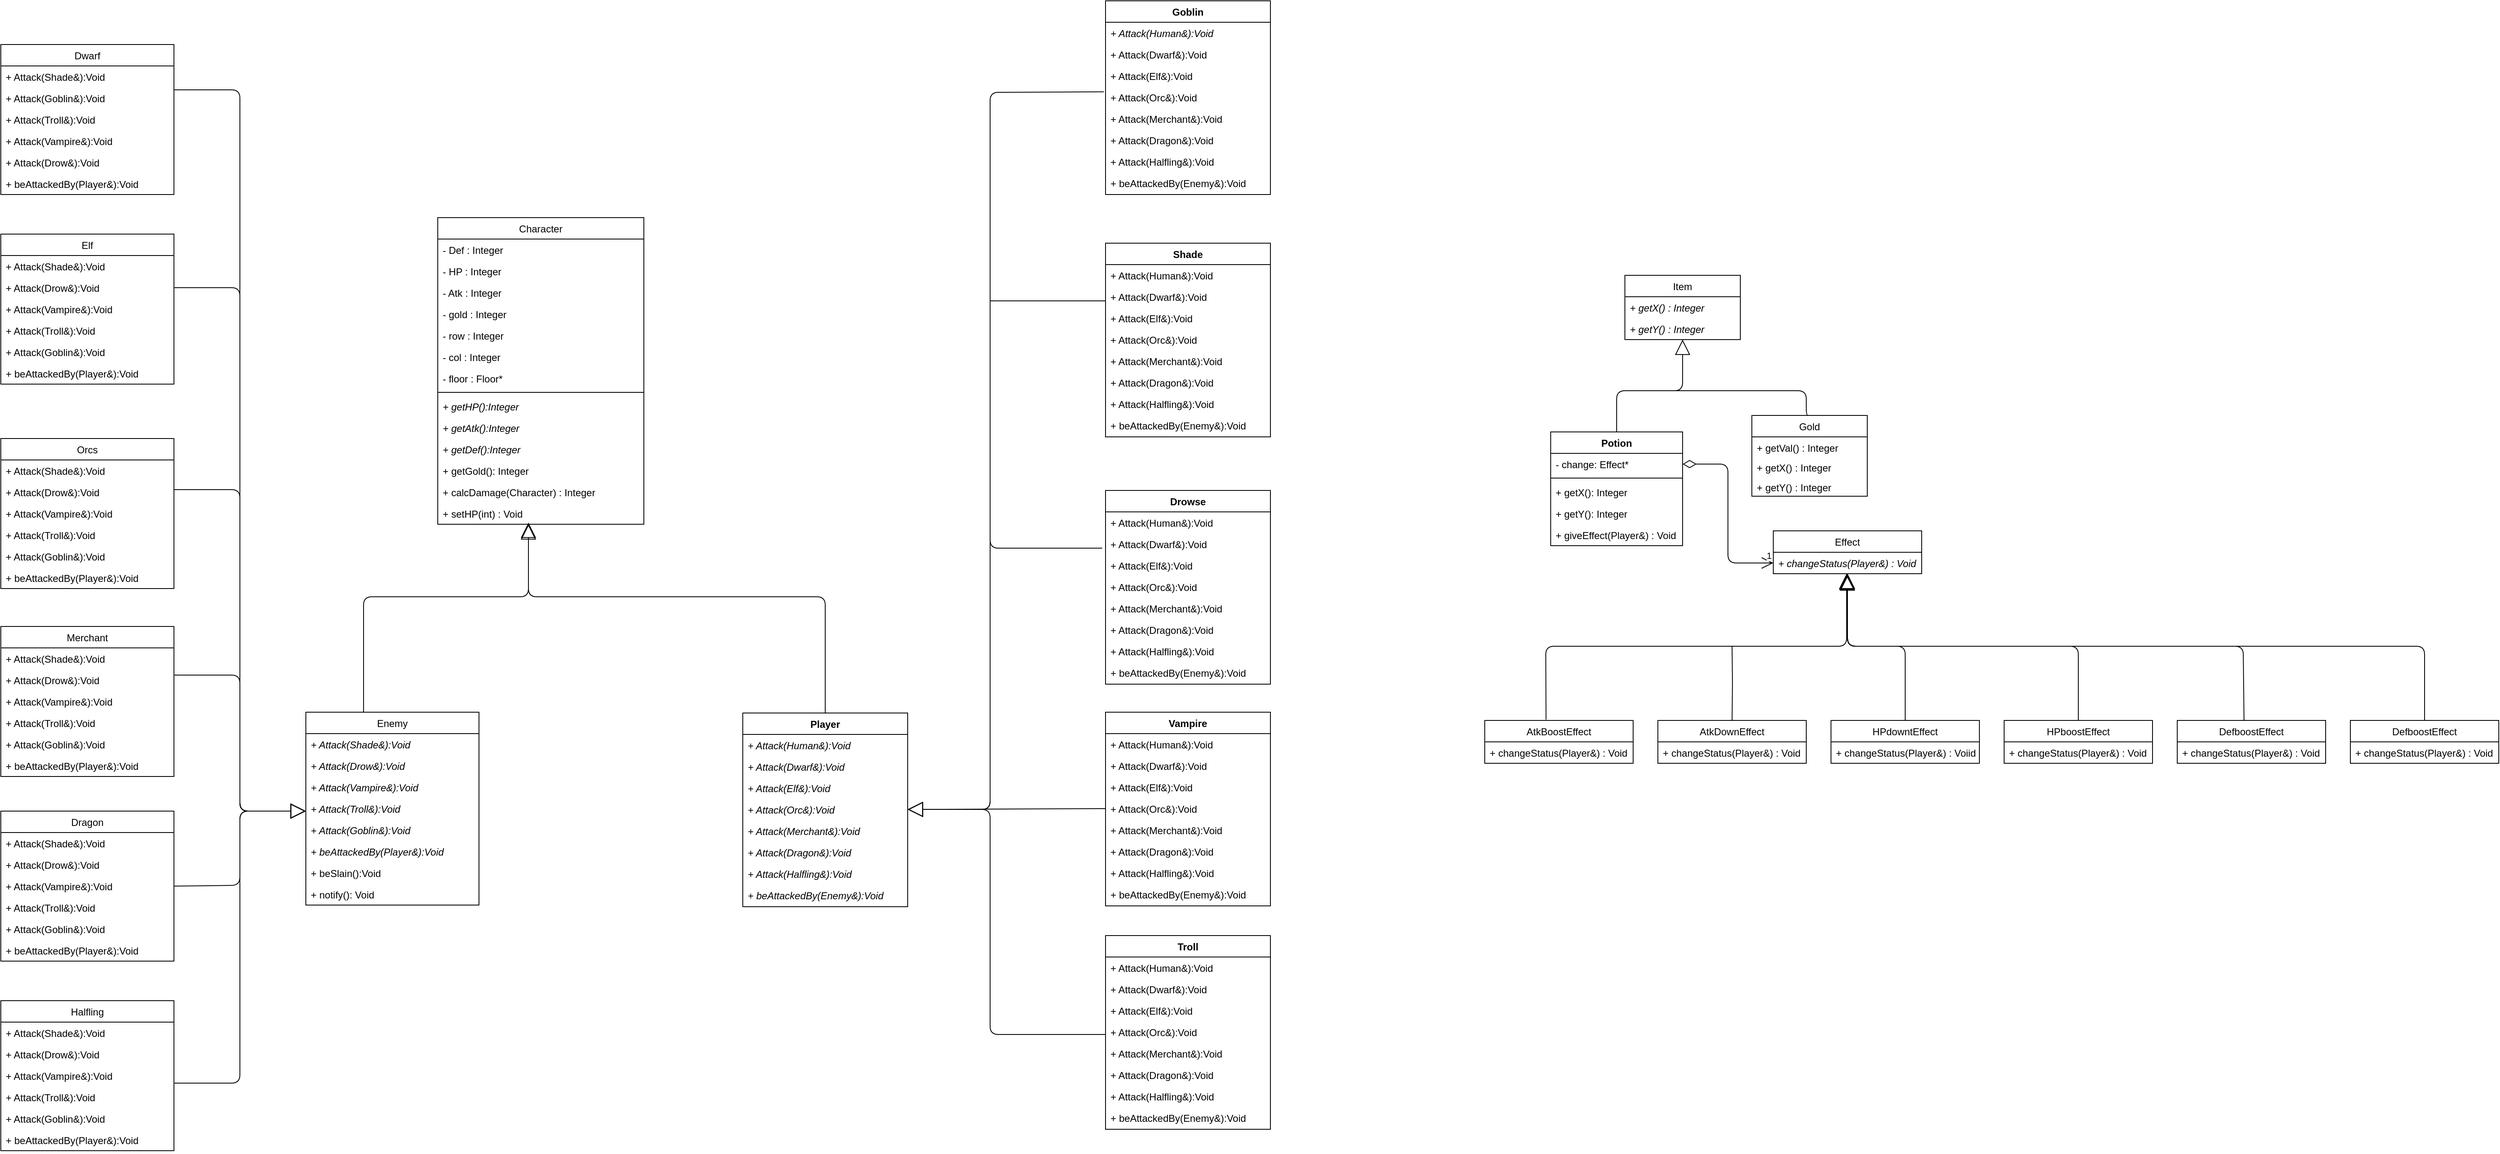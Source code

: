 <mxfile version="13.5.9" type="device"><diagram id="C5RBs43oDa-KdzZeNtuy" name="Page-1"><mxGraphModel dx="2253" dy="2110" grid="1" gridSize="10" guides="1" tooltips="1" connect="1" arrows="1" fold="1" page="1" pageScale="1" pageWidth="827" pageHeight="1169" math="0" shadow="0"><root><mxCell id="WIyWlLk6GJQsqaUBKTNV-0"/><mxCell id="WIyWlLk6GJQsqaUBKTNV-1" parent="WIyWlLk6GJQsqaUBKTNV-0"/><mxCell id="zkfFHV4jXpPFQw0GAbJ--0" value="Character" style="swimlane;fontStyle=0;align=center;verticalAlign=top;childLayout=stackLayout;horizontal=1;startSize=26;horizontalStack=0;resizeParent=1;resizeLast=0;collapsible=1;marginBottom=0;rounded=0;shadow=0;strokeWidth=1;" parent="WIyWlLk6GJQsqaUBKTNV-1" vertex="1"><mxGeometry x="130" y="120" width="250" height="372" as="geometry"><mxRectangle x="230" y="140" width="160" height="26" as="alternateBounds"/></mxGeometry></mxCell><mxCell id="zkfFHV4jXpPFQw0GAbJ--3" value="- Def : Integer" style="text;align=left;verticalAlign=top;spacingLeft=4;spacingRight=4;overflow=hidden;rotatable=0;points=[[0,0.5],[1,0.5]];portConstraint=eastwest;rounded=0;shadow=0;html=0;" parent="zkfFHV4jXpPFQw0GAbJ--0" vertex="1"><mxGeometry y="26" width="250" height="26" as="geometry"/></mxCell><mxCell id="zkfFHV4jXpPFQw0GAbJ--1" value="- HP : Integer" style="text;align=left;verticalAlign=top;spacingLeft=4;spacingRight=4;overflow=hidden;rotatable=0;points=[[0,0.5],[1,0.5]];portConstraint=eastwest;" parent="zkfFHV4jXpPFQw0GAbJ--0" vertex="1"><mxGeometry y="52" width="250" height="26" as="geometry"/></mxCell><mxCell id="zkfFHV4jXpPFQw0GAbJ--2" value="- Atk : Integer" style="text;align=left;verticalAlign=top;spacingLeft=4;spacingRight=4;overflow=hidden;rotatable=0;points=[[0,0.5],[1,0.5]];portConstraint=eastwest;rounded=0;shadow=0;html=0;" parent="zkfFHV4jXpPFQw0GAbJ--0" vertex="1"><mxGeometry y="78" width="250" height="26" as="geometry"/></mxCell><mxCell id="-4IzOfu-g2XNI_S-vmA8-6" value="- gold : Integer" style="text;align=left;verticalAlign=top;spacingLeft=4;spacingRight=4;overflow=hidden;rotatable=0;points=[[0,0.5],[1,0.5]];portConstraint=eastwest;rounded=0;shadow=0;html=0;" vertex="1" parent="zkfFHV4jXpPFQw0GAbJ--0"><mxGeometry y="104" width="250" height="26" as="geometry"/></mxCell><mxCell id="-4IzOfu-g2XNI_S-vmA8-7" value="- row : Integer" style="text;align=left;verticalAlign=top;spacingLeft=4;spacingRight=4;overflow=hidden;rotatable=0;points=[[0,0.5],[1,0.5]];portConstraint=eastwest;rounded=0;shadow=0;html=0;" vertex="1" parent="zkfFHV4jXpPFQw0GAbJ--0"><mxGeometry y="130" width="250" height="26" as="geometry"/></mxCell><mxCell id="-4IzOfu-g2XNI_S-vmA8-8" value="- col : Integer" style="text;align=left;verticalAlign=top;spacingLeft=4;spacingRight=4;overflow=hidden;rotatable=0;points=[[0,0.5],[1,0.5]];portConstraint=eastwest;rounded=0;shadow=0;html=0;" vertex="1" parent="zkfFHV4jXpPFQw0GAbJ--0"><mxGeometry y="156" width="250" height="26" as="geometry"/></mxCell><mxCell id="-4IzOfu-g2XNI_S-vmA8-9" value="- floor : Floor*" style="text;align=left;verticalAlign=top;spacingLeft=4;spacingRight=4;overflow=hidden;rotatable=0;points=[[0,0.5],[1,0.5]];portConstraint=eastwest;rounded=0;shadow=0;html=0;" vertex="1" parent="zkfFHV4jXpPFQw0GAbJ--0"><mxGeometry y="182" width="250" height="26" as="geometry"/></mxCell><mxCell id="zkfFHV4jXpPFQw0GAbJ--4" value="" style="line;html=1;strokeWidth=1;align=left;verticalAlign=middle;spacingTop=-1;spacingLeft=3;spacingRight=3;rotatable=0;labelPosition=right;points=[];portConstraint=eastwest;" parent="zkfFHV4jXpPFQw0GAbJ--0" vertex="1"><mxGeometry y="208" width="250" height="8" as="geometry"/></mxCell><mxCell id="-4IzOfu-g2XNI_S-vmA8-13" value="+ getHP():Integer" style="text;align=left;verticalAlign=top;spacingLeft=4;spacingRight=4;overflow=hidden;rotatable=0;points=[[0,0.5],[1,0.5]];portConstraint=eastwest;rounded=0;shadow=0;html=0;fontStyle=2" vertex="1" parent="zkfFHV4jXpPFQw0GAbJ--0"><mxGeometry y="216" width="250" height="26" as="geometry"/></mxCell><mxCell id="-4IzOfu-g2XNI_S-vmA8-14" value="+ getAtk():Integer" style="text;align=left;verticalAlign=top;spacingLeft=4;spacingRight=4;overflow=hidden;rotatable=0;points=[[0,0.5],[1,0.5]];portConstraint=eastwest;rounded=0;shadow=0;html=0;fontStyle=2" vertex="1" parent="zkfFHV4jXpPFQw0GAbJ--0"><mxGeometry y="242" width="250" height="26" as="geometry"/></mxCell><mxCell id="-4IzOfu-g2XNI_S-vmA8-15" value="+ getDef():Integer" style="text;align=left;verticalAlign=top;spacingLeft=4;spacingRight=4;overflow=hidden;rotatable=0;points=[[0,0.5],[1,0.5]];portConstraint=eastwest;rounded=0;shadow=0;html=0;fontStyle=2" vertex="1" parent="zkfFHV4jXpPFQw0GAbJ--0"><mxGeometry y="268" width="250" height="26" as="geometry"/></mxCell><mxCell id="-4IzOfu-g2XNI_S-vmA8-16" value="+ getGold(): Integer" style="text;align=left;verticalAlign=top;spacingLeft=4;spacingRight=4;overflow=hidden;rotatable=0;points=[[0,0.5],[1,0.5]];portConstraint=eastwest;rounded=0;shadow=0;html=0;fontStyle=0" vertex="1" parent="zkfFHV4jXpPFQw0GAbJ--0"><mxGeometry y="294" width="250" height="26" as="geometry"/></mxCell><mxCell id="-4IzOfu-g2XNI_S-vmA8-17" value="+ calcDamage(Character) : Integer" style="text;align=left;verticalAlign=top;spacingLeft=4;spacingRight=4;overflow=hidden;rotatable=0;points=[[0,0.5],[1,0.5]];portConstraint=eastwest;rounded=0;shadow=0;html=0;fontStyle=0" vertex="1" parent="zkfFHV4jXpPFQw0GAbJ--0"><mxGeometry y="320" width="250" height="26" as="geometry"/></mxCell><mxCell id="-4IzOfu-g2XNI_S-vmA8-18" value="+ setHP(int) : Void" style="text;align=left;verticalAlign=top;spacingLeft=4;spacingRight=4;overflow=hidden;rotatable=0;points=[[0,0.5],[1,0.5]];portConstraint=eastwest;rounded=0;shadow=0;html=0;fontStyle=0" vertex="1" parent="zkfFHV4jXpPFQw0GAbJ--0"><mxGeometry y="346" width="250" height="26" as="geometry"/></mxCell><mxCell id="-4IzOfu-g2XNI_S-vmA8-25" value="" style="endArrow=block;endSize=16;endFill=0;html=1;" edge="1" parent="WIyWlLk6GJQsqaUBKTNV-1"><mxGeometry x="-1" y="-481" width="160" relative="1" as="geometry"><mxPoint x="40" y="720" as="sourcePoint"/><mxPoint x="240" y="492" as="targetPoint"/><Array as="points"><mxPoint x="40" y="580"/><mxPoint x="240" y="580"/></Array><mxPoint x="-48" y="211" as="offset"/></mxGeometry></mxCell><mxCell id="-4IzOfu-g2XNI_S-vmA8-31" value="Enemy" style="swimlane;fontStyle=0;childLayout=stackLayout;horizontal=1;startSize=26;fillColor=none;horizontalStack=0;resizeParent=1;resizeParentMax=0;resizeLast=0;collapsible=1;marginBottom=0;" vertex="1" parent="WIyWlLk6GJQsqaUBKTNV-1"><mxGeometry x="-30" y="720" width="210" height="234" as="geometry"><mxRectangle x="-30" y="720" width="70" height="26" as="alternateBounds"/></mxGeometry></mxCell><mxCell id="-4IzOfu-g2XNI_S-vmA8-32" value="+ Attack(Shade&amp;):Void" style="text;strokeColor=none;fillColor=none;align=left;verticalAlign=top;spacingLeft=4;spacingRight=4;overflow=hidden;rotatable=0;points=[[0,0.5],[1,0.5]];portConstraint=eastwest;fontStyle=2" vertex="1" parent="-4IzOfu-g2XNI_S-vmA8-31"><mxGeometry y="26" width="210" height="26" as="geometry"/></mxCell><mxCell id="-4IzOfu-g2XNI_S-vmA8-33" value="+ Attack(Drow&amp;):Void" style="text;strokeColor=none;fillColor=none;align=left;verticalAlign=top;spacingLeft=4;spacingRight=4;overflow=hidden;rotatable=0;points=[[0,0.5],[1,0.5]];portConstraint=eastwest;fontStyle=2" vertex="1" parent="-4IzOfu-g2XNI_S-vmA8-31"><mxGeometry y="52" width="210" height="26" as="geometry"/></mxCell><mxCell id="-4IzOfu-g2XNI_S-vmA8-34" value="+ Attack(Vampire&amp;):Void" style="text;strokeColor=none;fillColor=none;align=left;verticalAlign=top;spacingLeft=4;spacingRight=4;overflow=hidden;rotatable=0;points=[[0,0.5],[1,0.5]];portConstraint=eastwest;fontStyle=2" vertex="1" parent="-4IzOfu-g2XNI_S-vmA8-31"><mxGeometry y="78" width="210" height="26" as="geometry"/></mxCell><mxCell id="-4IzOfu-g2XNI_S-vmA8-44" value="+ Attack(Troll&amp;):Void" style="text;strokeColor=none;fillColor=none;align=left;verticalAlign=top;spacingLeft=4;spacingRight=4;overflow=hidden;rotatable=0;points=[[0,0.5],[1,0.5]];portConstraint=eastwest;fontStyle=2" vertex="1" parent="-4IzOfu-g2XNI_S-vmA8-31"><mxGeometry y="104" width="210" height="26" as="geometry"/></mxCell><mxCell id="-4IzOfu-g2XNI_S-vmA8-45" value="+ Attack(Goblin&amp;):Void" style="text;strokeColor=none;fillColor=none;align=left;verticalAlign=top;spacingLeft=4;spacingRight=4;overflow=hidden;rotatable=0;points=[[0,0.5],[1,0.5]];portConstraint=eastwest;fontStyle=2" vertex="1" parent="-4IzOfu-g2XNI_S-vmA8-31"><mxGeometry y="130" width="210" height="26" as="geometry"/></mxCell><mxCell id="-4IzOfu-g2XNI_S-vmA8-46" value="+ beAttackedBy(Player&amp;):Void" style="text;strokeColor=none;fillColor=none;align=left;verticalAlign=top;spacingLeft=4;spacingRight=4;overflow=hidden;rotatable=0;points=[[0,0.5],[1,0.5]];portConstraint=eastwest;fontStyle=2" vertex="1" parent="-4IzOfu-g2XNI_S-vmA8-31"><mxGeometry y="156" width="210" height="26" as="geometry"/></mxCell><mxCell id="-4IzOfu-g2XNI_S-vmA8-47" value="+ beSlain():Void" style="text;strokeColor=none;fillColor=none;align=left;verticalAlign=top;spacingLeft=4;spacingRight=4;overflow=hidden;rotatable=0;points=[[0,0.5],[1,0.5]];portConstraint=eastwest;" vertex="1" parent="-4IzOfu-g2XNI_S-vmA8-31"><mxGeometry y="182" width="210" height="26" as="geometry"/></mxCell><mxCell id="-4IzOfu-g2XNI_S-vmA8-48" value="+ notify(): Void" style="text;strokeColor=none;fillColor=none;align=left;verticalAlign=top;spacingLeft=4;spacingRight=4;overflow=hidden;rotatable=0;points=[[0,0.5],[1,0.5]];portConstraint=eastwest;" vertex="1" parent="-4IzOfu-g2XNI_S-vmA8-31"><mxGeometry y="208" width="210" height="26" as="geometry"/></mxCell><mxCell id="-4IzOfu-g2XNI_S-vmA8-35" value="" style="endArrow=block;endSize=16;endFill=0;html=1;exitX=0.5;exitY=0;exitDx=0;exitDy=0;" edge="1" parent="WIyWlLk6GJQsqaUBKTNV-1" source="-4IzOfu-g2XNI_S-vmA8-202"><mxGeometry width="160" relative="1" as="geometry"><mxPoint x="680" y="720" as="sourcePoint"/><mxPoint x="240" y="490" as="targetPoint"/><Array as="points"><mxPoint x="600" y="580"/><mxPoint x="240" y="580"/></Array></mxGeometry></mxCell><mxCell id="-4IzOfu-g2XNI_S-vmA8-50" value="" style="endArrow=block;endSize=16;endFill=0;html=1;exitX=1;exitY=0.5;exitDx=0;exitDy=0;" edge="1" parent="WIyWlLk6GJQsqaUBKTNV-1" source="-4IzOfu-g2XNI_S-vmA8-178"><mxGeometry x="0.385" y="300" width="160" relative="1" as="geometry"><mxPoint x="-190" y="985" as="sourcePoint"/><mxPoint x="-30" y="840" as="targetPoint"/><Array as="points"><mxPoint x="-110" y="930"/><mxPoint x="-110" y="840"/></Array><mxPoint x="-300" y="300" as="offset"/></mxGeometry></mxCell><mxCell id="-4IzOfu-g2XNI_S-vmA8-51" value="" style="endArrow=block;endSize=16;endFill=0;html=1;" edge="1" parent="WIyWlLk6GJQsqaUBKTNV-1"><mxGeometry x="0.231" y="270" width="160" relative="1" as="geometry"><mxPoint x="-190" y="1170" as="sourcePoint"/><mxPoint x="-30" y="840" as="targetPoint"/><Array as="points"><mxPoint x="-110" y="1170"/><mxPoint x="-110" y="840"/></Array><mxPoint as="offset"/></mxGeometry></mxCell><mxCell id="-4IzOfu-g2XNI_S-vmA8-52" value="" style="endArrow=block;endSize=16;endFill=0;html=1;exitX=1;exitY=0.5;exitDx=0;exitDy=0;" edge="1" parent="WIyWlLk6GJQsqaUBKTNV-1"><mxGeometry x="0.231" y="270" width="160" relative="1" as="geometry"><mxPoint x="-190" y="-35" as="sourcePoint"/><mxPoint x="-30" y="840" as="targetPoint"/><Array as="points"><mxPoint x="-110" y="-35"/><mxPoint x="-110" y="840"/></Array><mxPoint as="offset"/></mxGeometry></mxCell><mxCell id="-4IzOfu-g2XNI_S-vmA8-53" value="" style="endArrow=block;endSize=16;endFill=0;html=1;exitX=1;exitY=0.5;exitDx=0;exitDy=0;" edge="1" parent="WIyWlLk6GJQsqaUBKTNV-1"><mxGeometry x="0.231" y="270" width="160" relative="1" as="geometry"><mxPoint x="-190" y="675" as="sourcePoint"/><mxPoint x="-30" y="840" as="targetPoint"/><Array as="points"><mxPoint x="-110" y="675"/><mxPoint x="-110" y="840"/></Array><mxPoint as="offset"/></mxGeometry></mxCell><mxCell id="-4IzOfu-g2XNI_S-vmA8-54" value="" style="endArrow=block;endSize=16;endFill=0;html=1;" edge="1" parent="WIyWlLk6GJQsqaUBKTNV-1"><mxGeometry x="0.231" y="270" width="160" relative="1" as="geometry"><mxPoint x="-190" y="450" as="sourcePoint"/><mxPoint x="-30" y="840" as="targetPoint"/><Array as="points"><mxPoint x="-110" y="450"/><mxPoint x="-110" y="840"/></Array><mxPoint as="offset"/></mxGeometry></mxCell><mxCell id="-4IzOfu-g2XNI_S-vmA8-62" value="" style="endArrow=block;endSize=16;endFill=0;html=1;exitX=1;exitY=0.5;exitDx=0;exitDy=0;" edge="1" parent="WIyWlLk6GJQsqaUBKTNV-1"><mxGeometry x="0.231" y="270" width="160" relative="1" as="geometry"><mxPoint x="-190" y="205" as="sourcePoint"/><mxPoint x="-30" y="840" as="targetPoint"/><Array as="points"><mxPoint x="-110" y="205"/><mxPoint x="-110" y="840"/></Array><mxPoint as="offset"/></mxGeometry></mxCell><mxCell id="-4IzOfu-g2XNI_S-vmA8-103" value="Elf" style="swimlane;fontStyle=0;childLayout=stackLayout;horizontal=1;startSize=26;fillColor=none;horizontalStack=0;resizeParent=1;resizeParentMax=0;resizeLast=0;collapsible=1;marginBottom=0;" vertex="1" parent="WIyWlLk6GJQsqaUBKTNV-1"><mxGeometry x="-400" y="140" width="210" height="182" as="geometry"/></mxCell><mxCell id="-4IzOfu-g2XNI_S-vmA8-127" value="+ Attack(Shade&amp;):Void" style="text;strokeColor=none;fillColor=none;align=left;verticalAlign=top;spacingLeft=4;spacingRight=4;overflow=hidden;rotatable=0;points=[[0,0.5],[1,0.5]];portConstraint=eastwest;fontStyle=0" vertex="1" parent="-4IzOfu-g2XNI_S-vmA8-103"><mxGeometry y="26" width="210" height="26" as="geometry"/></mxCell><mxCell id="-4IzOfu-g2XNI_S-vmA8-128" value="+ Attack(Drow&amp;):Void" style="text;strokeColor=none;fillColor=none;align=left;verticalAlign=top;spacingLeft=4;spacingRight=4;overflow=hidden;rotatable=0;points=[[0,0.5],[1,0.5]];portConstraint=eastwest;fontStyle=0" vertex="1" parent="-4IzOfu-g2XNI_S-vmA8-103"><mxGeometry y="52" width="210" height="26" as="geometry"/></mxCell><mxCell id="-4IzOfu-g2XNI_S-vmA8-129" value="+ Attack(Vampire&amp;):Void" style="text;strokeColor=none;fillColor=none;align=left;verticalAlign=top;spacingLeft=4;spacingRight=4;overflow=hidden;rotatable=0;points=[[0,0.5],[1,0.5]];portConstraint=eastwest;fontStyle=0" vertex="1" parent="-4IzOfu-g2XNI_S-vmA8-103"><mxGeometry y="78" width="210" height="26" as="geometry"/></mxCell><mxCell id="-4IzOfu-g2XNI_S-vmA8-130" value="+ Attack(Troll&amp;):Void" style="text;strokeColor=none;fillColor=none;align=left;verticalAlign=top;spacingLeft=4;spacingRight=4;overflow=hidden;rotatable=0;points=[[0,0.5],[1,0.5]];portConstraint=eastwest;fontStyle=0" vertex="1" parent="-4IzOfu-g2XNI_S-vmA8-103"><mxGeometry y="104" width="210" height="26" as="geometry"/></mxCell><mxCell id="-4IzOfu-g2XNI_S-vmA8-131" value="+ Attack(Goblin&amp;):Void" style="text;strokeColor=none;fillColor=none;align=left;verticalAlign=top;spacingLeft=4;spacingRight=4;overflow=hidden;rotatable=0;points=[[0,0.5],[1,0.5]];portConstraint=eastwest;fontStyle=0" vertex="1" parent="-4IzOfu-g2XNI_S-vmA8-103"><mxGeometry y="130" width="210" height="26" as="geometry"/></mxCell><mxCell id="-4IzOfu-g2XNI_S-vmA8-132" value="+ beAttackedBy(Player&amp;):Void" style="text;strokeColor=none;fillColor=none;align=left;verticalAlign=top;spacingLeft=4;spacingRight=4;overflow=hidden;rotatable=0;points=[[0,0.5],[1,0.5]];portConstraint=eastwest;fontStyle=0" vertex="1" parent="-4IzOfu-g2XNI_S-vmA8-103"><mxGeometry y="156" width="210" height="26" as="geometry"/></mxCell><mxCell id="-4IzOfu-g2XNI_S-vmA8-83" value="Orcs" style="swimlane;fontStyle=0;childLayout=stackLayout;horizontal=1;startSize=26;fillColor=none;horizontalStack=0;resizeParent=1;resizeParentMax=0;resizeLast=0;collapsible=1;marginBottom=0;" vertex="1" parent="WIyWlLk6GJQsqaUBKTNV-1"><mxGeometry x="-400" y="388" width="210" height="182" as="geometry"/></mxCell><mxCell id="-4IzOfu-g2XNI_S-vmA8-152" value="+ Attack(Shade&amp;):Void" style="text;strokeColor=none;fillColor=none;align=left;verticalAlign=top;spacingLeft=4;spacingRight=4;overflow=hidden;rotatable=0;points=[[0,0.5],[1,0.5]];portConstraint=eastwest;fontStyle=0" vertex="1" parent="-4IzOfu-g2XNI_S-vmA8-83"><mxGeometry y="26" width="210" height="26" as="geometry"/></mxCell><mxCell id="-4IzOfu-g2XNI_S-vmA8-153" value="+ Attack(Drow&amp;):Void" style="text;strokeColor=none;fillColor=none;align=left;verticalAlign=top;spacingLeft=4;spacingRight=4;overflow=hidden;rotatable=0;points=[[0,0.5],[1,0.5]];portConstraint=eastwest;fontStyle=0" vertex="1" parent="-4IzOfu-g2XNI_S-vmA8-83"><mxGeometry y="52" width="210" height="26" as="geometry"/></mxCell><mxCell id="-4IzOfu-g2XNI_S-vmA8-154" value="+ Attack(Vampire&amp;):Void" style="text;strokeColor=none;fillColor=none;align=left;verticalAlign=top;spacingLeft=4;spacingRight=4;overflow=hidden;rotatable=0;points=[[0,0.5],[1,0.5]];portConstraint=eastwest;fontStyle=0" vertex="1" parent="-4IzOfu-g2XNI_S-vmA8-83"><mxGeometry y="78" width="210" height="26" as="geometry"/></mxCell><mxCell id="-4IzOfu-g2XNI_S-vmA8-155" value="+ Attack(Troll&amp;):Void" style="text;strokeColor=none;fillColor=none;align=left;verticalAlign=top;spacingLeft=4;spacingRight=4;overflow=hidden;rotatable=0;points=[[0,0.5],[1,0.5]];portConstraint=eastwest;fontStyle=0" vertex="1" parent="-4IzOfu-g2XNI_S-vmA8-83"><mxGeometry y="104" width="210" height="26" as="geometry"/></mxCell><mxCell id="-4IzOfu-g2XNI_S-vmA8-157" value="+ Attack(Goblin&amp;):Void" style="text;strokeColor=none;fillColor=none;align=left;verticalAlign=top;spacingLeft=4;spacingRight=4;overflow=hidden;rotatable=0;points=[[0,0.5],[1,0.5]];portConstraint=eastwest;fontStyle=0" vertex="1" parent="-4IzOfu-g2XNI_S-vmA8-83"><mxGeometry y="130" width="210" height="26" as="geometry"/></mxCell><mxCell id="-4IzOfu-g2XNI_S-vmA8-156" value="+ beAttackedBy(Player&amp;):Void" style="text;strokeColor=none;fillColor=none;align=left;verticalAlign=top;spacingLeft=4;spacingRight=4;overflow=hidden;rotatable=0;points=[[0,0.5],[1,0.5]];portConstraint=eastwest;fontStyle=0" vertex="1" parent="-4IzOfu-g2XNI_S-vmA8-83"><mxGeometry y="156" width="210" height="26" as="geometry"/></mxCell><mxCell id="-4IzOfu-g2XNI_S-vmA8-87" value="Merchant" style="swimlane;fontStyle=0;childLayout=stackLayout;horizontal=1;startSize=26;fillColor=none;horizontalStack=0;resizeParent=1;resizeParentMax=0;resizeLast=0;collapsible=1;marginBottom=0;" vertex="1" parent="WIyWlLk6GJQsqaUBKTNV-1"><mxGeometry x="-400" y="616" width="210" height="182" as="geometry"/></mxCell><mxCell id="-4IzOfu-g2XNI_S-vmA8-170" value="+ Attack(Shade&amp;):Void" style="text;strokeColor=none;fillColor=none;align=left;verticalAlign=top;spacingLeft=4;spacingRight=4;overflow=hidden;rotatable=0;points=[[0,0.5],[1,0.5]];portConstraint=eastwest;fontStyle=0" vertex="1" parent="-4IzOfu-g2XNI_S-vmA8-87"><mxGeometry y="26" width="210" height="26" as="geometry"/></mxCell><mxCell id="-4IzOfu-g2XNI_S-vmA8-171" value="+ Attack(Drow&amp;):Void" style="text;strokeColor=none;fillColor=none;align=left;verticalAlign=top;spacingLeft=4;spacingRight=4;overflow=hidden;rotatable=0;points=[[0,0.5],[1,0.5]];portConstraint=eastwest;fontStyle=0" vertex="1" parent="-4IzOfu-g2XNI_S-vmA8-87"><mxGeometry y="52" width="210" height="26" as="geometry"/></mxCell><mxCell id="-4IzOfu-g2XNI_S-vmA8-172" value="+ Attack(Vampire&amp;):Void" style="text;strokeColor=none;fillColor=none;align=left;verticalAlign=top;spacingLeft=4;spacingRight=4;overflow=hidden;rotatable=0;points=[[0,0.5],[1,0.5]];portConstraint=eastwest;fontStyle=0" vertex="1" parent="-4IzOfu-g2XNI_S-vmA8-87"><mxGeometry y="78" width="210" height="26" as="geometry"/></mxCell><mxCell id="-4IzOfu-g2XNI_S-vmA8-173" value="+ Attack(Troll&amp;):Void" style="text;strokeColor=none;fillColor=none;align=left;verticalAlign=top;spacingLeft=4;spacingRight=4;overflow=hidden;rotatable=0;points=[[0,0.5],[1,0.5]];portConstraint=eastwest;fontStyle=0" vertex="1" parent="-4IzOfu-g2XNI_S-vmA8-87"><mxGeometry y="104" width="210" height="26" as="geometry"/></mxCell><mxCell id="-4IzOfu-g2XNI_S-vmA8-174" value="+ Attack(Goblin&amp;):Void" style="text;strokeColor=none;fillColor=none;align=left;verticalAlign=top;spacingLeft=4;spacingRight=4;overflow=hidden;rotatable=0;points=[[0,0.5],[1,0.5]];portConstraint=eastwest;fontStyle=0" vertex="1" parent="-4IzOfu-g2XNI_S-vmA8-87"><mxGeometry y="130" width="210" height="26" as="geometry"/></mxCell><mxCell id="-4IzOfu-g2XNI_S-vmA8-175" value="+ beAttackedBy(Player&amp;):Void" style="text;strokeColor=none;fillColor=none;align=left;verticalAlign=top;spacingLeft=4;spacingRight=4;overflow=hidden;rotatable=0;points=[[0,0.5],[1,0.5]];portConstraint=eastwest;fontStyle=0" vertex="1" parent="-4IzOfu-g2XNI_S-vmA8-87"><mxGeometry y="156" width="210" height="26" as="geometry"/></mxCell><mxCell id="-4IzOfu-g2XNI_S-vmA8-95" value="Dwarf" style="swimlane;fontStyle=0;childLayout=stackLayout;horizontal=1;startSize=26;fillColor=none;horizontalStack=0;resizeParent=1;resizeParentMax=0;resizeLast=0;collapsible=1;marginBottom=0;" vertex="1" parent="WIyWlLk6GJQsqaUBKTNV-1"><mxGeometry x="-400" y="-90" width="210" height="182" as="geometry"/></mxCell><mxCell id="-4IzOfu-g2XNI_S-vmA8-121" value="+ Attack(Shade&amp;):Void" style="text;strokeColor=none;fillColor=none;align=left;verticalAlign=top;spacingLeft=4;spacingRight=4;overflow=hidden;rotatable=0;points=[[0,0.5],[1,0.5]];portConstraint=eastwest;fontStyle=0" vertex="1" parent="-4IzOfu-g2XNI_S-vmA8-95"><mxGeometry y="26" width="210" height="26" as="geometry"/></mxCell><mxCell id="-4IzOfu-g2XNI_S-vmA8-125" value="+ Attack(Goblin&amp;):Void" style="text;strokeColor=none;fillColor=none;align=left;verticalAlign=top;spacingLeft=4;spacingRight=4;overflow=hidden;rotatable=0;points=[[0,0.5],[1,0.5]];portConstraint=eastwest;fontStyle=0" vertex="1" parent="-4IzOfu-g2XNI_S-vmA8-95"><mxGeometry y="52" width="210" height="26" as="geometry"/></mxCell><mxCell id="-4IzOfu-g2XNI_S-vmA8-124" value="+ Attack(Troll&amp;):Void" style="text;strokeColor=none;fillColor=none;align=left;verticalAlign=top;spacingLeft=4;spacingRight=4;overflow=hidden;rotatable=0;points=[[0,0.5],[1,0.5]];portConstraint=eastwest;fontStyle=0" vertex="1" parent="-4IzOfu-g2XNI_S-vmA8-95"><mxGeometry y="78" width="210" height="26" as="geometry"/></mxCell><mxCell id="-4IzOfu-g2XNI_S-vmA8-123" value="+ Attack(Vampire&amp;):Void" style="text;strokeColor=none;fillColor=none;align=left;verticalAlign=top;spacingLeft=4;spacingRight=4;overflow=hidden;rotatable=0;points=[[0,0.5],[1,0.5]];portConstraint=eastwest;fontStyle=0" vertex="1" parent="-4IzOfu-g2XNI_S-vmA8-95"><mxGeometry y="104" width="210" height="26" as="geometry"/></mxCell><mxCell id="-4IzOfu-g2XNI_S-vmA8-122" value="+ Attack(Drow&amp;):Void" style="text;strokeColor=none;fillColor=none;align=left;verticalAlign=top;spacingLeft=4;spacingRight=4;overflow=hidden;rotatable=0;points=[[0,0.5],[1,0.5]];portConstraint=eastwest;fontStyle=0" vertex="1" parent="-4IzOfu-g2XNI_S-vmA8-95"><mxGeometry y="130" width="210" height="26" as="geometry"/></mxCell><mxCell id="-4IzOfu-g2XNI_S-vmA8-126" value="+ beAttackedBy(Player&amp;):Void" style="text;strokeColor=none;fillColor=none;align=left;verticalAlign=top;spacingLeft=4;spacingRight=4;overflow=hidden;rotatable=0;points=[[0,0.5],[1,0.5]];portConstraint=eastwest;fontStyle=0" vertex="1" parent="-4IzOfu-g2XNI_S-vmA8-95"><mxGeometry y="156" width="210" height="26" as="geometry"/></mxCell><mxCell id="-4IzOfu-g2XNI_S-vmA8-91" value="Dragon" style="swimlane;fontStyle=0;childLayout=stackLayout;horizontal=1;startSize=26;fillColor=none;horizontalStack=0;resizeParent=1;resizeParentMax=0;resizeLast=0;collapsible=1;marginBottom=0;" vertex="1" parent="WIyWlLk6GJQsqaUBKTNV-1"><mxGeometry x="-400" y="840" width="210" height="182" as="geometry"/></mxCell><mxCell id="-4IzOfu-g2XNI_S-vmA8-176" value="+ Attack(Shade&amp;):Void" style="text;strokeColor=none;fillColor=none;align=left;verticalAlign=top;spacingLeft=4;spacingRight=4;overflow=hidden;rotatable=0;points=[[0,0.5],[1,0.5]];portConstraint=eastwest;fontStyle=0" vertex="1" parent="-4IzOfu-g2XNI_S-vmA8-91"><mxGeometry y="26" width="210" height="26" as="geometry"/></mxCell><mxCell id="-4IzOfu-g2XNI_S-vmA8-177" value="+ Attack(Drow&amp;):Void" style="text;strokeColor=none;fillColor=none;align=left;verticalAlign=top;spacingLeft=4;spacingRight=4;overflow=hidden;rotatable=0;points=[[0,0.5],[1,0.5]];portConstraint=eastwest;fontStyle=0" vertex="1" parent="-4IzOfu-g2XNI_S-vmA8-91"><mxGeometry y="52" width="210" height="26" as="geometry"/></mxCell><mxCell id="-4IzOfu-g2XNI_S-vmA8-178" value="+ Attack(Vampire&amp;):Void" style="text;strokeColor=none;fillColor=none;align=left;verticalAlign=top;spacingLeft=4;spacingRight=4;overflow=hidden;rotatable=0;points=[[0,0.5],[1,0.5]];portConstraint=eastwest;fontStyle=0" vertex="1" parent="-4IzOfu-g2XNI_S-vmA8-91"><mxGeometry y="78" width="210" height="26" as="geometry"/></mxCell><mxCell id="-4IzOfu-g2XNI_S-vmA8-179" value="+ Attack(Troll&amp;):Void" style="text;strokeColor=none;fillColor=none;align=left;verticalAlign=top;spacingLeft=4;spacingRight=4;overflow=hidden;rotatable=0;points=[[0,0.5],[1,0.5]];portConstraint=eastwest;fontStyle=0" vertex="1" parent="-4IzOfu-g2XNI_S-vmA8-91"><mxGeometry y="104" width="210" height="26" as="geometry"/></mxCell><mxCell id="-4IzOfu-g2XNI_S-vmA8-180" value="+ Attack(Goblin&amp;):Void" style="text;strokeColor=none;fillColor=none;align=left;verticalAlign=top;spacingLeft=4;spacingRight=4;overflow=hidden;rotatable=0;points=[[0,0.5],[1,0.5]];portConstraint=eastwest;fontStyle=0" vertex="1" parent="-4IzOfu-g2XNI_S-vmA8-91"><mxGeometry y="130" width="210" height="26" as="geometry"/></mxCell><mxCell id="-4IzOfu-g2XNI_S-vmA8-181" value="+ beAttackedBy(Player&amp;):Void" style="text;strokeColor=none;fillColor=none;align=left;verticalAlign=top;spacingLeft=4;spacingRight=4;overflow=hidden;rotatable=0;points=[[0,0.5],[1,0.5]];portConstraint=eastwest;fontStyle=0" vertex="1" parent="-4IzOfu-g2XNI_S-vmA8-91"><mxGeometry y="156" width="210" height="26" as="geometry"/></mxCell><mxCell id="-4IzOfu-g2XNI_S-vmA8-99" value="Halfling" style="swimlane;fontStyle=0;childLayout=stackLayout;horizontal=1;startSize=26;fillColor=none;horizontalStack=0;resizeParent=1;resizeParentMax=0;resizeLast=0;collapsible=1;marginBottom=0;" vertex="1" parent="WIyWlLk6GJQsqaUBKTNV-1"><mxGeometry x="-400" y="1070" width="210" height="182" as="geometry"/></mxCell><mxCell id="-4IzOfu-g2XNI_S-vmA8-182" value="+ Attack(Shade&amp;):Void" style="text;strokeColor=none;fillColor=none;align=left;verticalAlign=top;spacingLeft=4;spacingRight=4;overflow=hidden;rotatable=0;points=[[0,0.5],[1,0.5]];portConstraint=eastwest;fontStyle=0" vertex="1" parent="-4IzOfu-g2XNI_S-vmA8-99"><mxGeometry y="26" width="210" height="26" as="geometry"/></mxCell><mxCell id="-4IzOfu-g2XNI_S-vmA8-183" value="+ Attack(Drow&amp;):Void" style="text;strokeColor=none;fillColor=none;align=left;verticalAlign=top;spacingLeft=4;spacingRight=4;overflow=hidden;rotatable=0;points=[[0,0.5],[1,0.5]];portConstraint=eastwest;fontStyle=0" vertex="1" parent="-4IzOfu-g2XNI_S-vmA8-99"><mxGeometry y="52" width="210" height="26" as="geometry"/></mxCell><mxCell id="-4IzOfu-g2XNI_S-vmA8-184" value="+ Attack(Vampire&amp;):Void" style="text;strokeColor=none;fillColor=none;align=left;verticalAlign=top;spacingLeft=4;spacingRight=4;overflow=hidden;rotatable=0;points=[[0,0.5],[1,0.5]];portConstraint=eastwest;fontStyle=0" vertex="1" parent="-4IzOfu-g2XNI_S-vmA8-99"><mxGeometry y="78" width="210" height="26" as="geometry"/></mxCell><mxCell id="-4IzOfu-g2XNI_S-vmA8-185" value="+ Attack(Troll&amp;):Void" style="text;strokeColor=none;fillColor=none;align=left;verticalAlign=top;spacingLeft=4;spacingRight=4;overflow=hidden;rotatable=0;points=[[0,0.5],[1,0.5]];portConstraint=eastwest;fontStyle=0" vertex="1" parent="-4IzOfu-g2XNI_S-vmA8-99"><mxGeometry y="104" width="210" height="26" as="geometry"/></mxCell><mxCell id="-4IzOfu-g2XNI_S-vmA8-186" value="+ Attack(Goblin&amp;):Void" style="text;strokeColor=none;fillColor=none;align=left;verticalAlign=top;spacingLeft=4;spacingRight=4;overflow=hidden;rotatable=0;points=[[0,0.5],[1,0.5]];portConstraint=eastwest;fontStyle=0" vertex="1" parent="-4IzOfu-g2XNI_S-vmA8-99"><mxGeometry y="130" width="210" height="26" as="geometry"/></mxCell><mxCell id="-4IzOfu-g2XNI_S-vmA8-187" value="+ beAttackedBy(Player&amp;):Void" style="text;strokeColor=none;fillColor=none;align=left;verticalAlign=top;spacingLeft=4;spacingRight=4;overflow=hidden;rotatable=0;points=[[0,0.5],[1,0.5]];portConstraint=eastwest;fontStyle=0" vertex="1" parent="-4IzOfu-g2XNI_S-vmA8-99"><mxGeometry y="156" width="210" height="26" as="geometry"/></mxCell><mxCell id="-4IzOfu-g2XNI_S-vmA8-236" value="" style="endArrow=block;endSize=16;endFill=0;html=1;entryX=1;entryY=0.5;entryDx=0;entryDy=0;" edge="1" parent="WIyWlLk6GJQsqaUBKTNV-1" target="-4IzOfu-g2XNI_S-vmA8-210"><mxGeometry x="-0.875" y="-170" width="160" relative="1" as="geometry"><mxPoint x="940" y="1111" as="sourcePoint"/><mxPoint x="710" y="861" as="targetPoint"/><mxPoint x="1" as="offset"/><Array as="points"><mxPoint x="800" y="1111"/><mxPoint x="800" y="838"/></Array></mxGeometry></mxCell><mxCell id="-4IzOfu-g2XNI_S-vmA8-237" value="" style="endArrow=block;endSize=16;endFill=0;html=1;exitX=0;exitY=0.5;exitDx=0;exitDy=0;entryX=1;entryY=0.5;entryDx=0;entryDy=0;" edge="1" parent="WIyWlLk6GJQsqaUBKTNV-1" source="-4IzOfu-g2XNI_S-vmA8-223" target="-4IzOfu-g2XNI_S-vmA8-210"><mxGeometry x="-0.875" y="-170" width="160" relative="1" as="geometry"><mxPoint x="860" y="841" as="sourcePoint"/><mxPoint x="700" y="841" as="targetPoint"/><mxPoint x="1" as="offset"/><Array as="points"/></mxGeometry></mxCell><mxCell id="-4IzOfu-g2XNI_S-vmA8-238" value="" style="endArrow=block;endSize=16;endFill=0;html=1;entryX=1;entryY=0.5;entryDx=0;entryDy=0;exitX=-0.01;exitY=1.246;exitDx=0;exitDy=0;exitPerimeter=0;" edge="1" parent="WIyWlLk6GJQsqaUBKTNV-1" source="-4IzOfu-g2XNI_S-vmA8-261" target="-4IzOfu-g2XNI_S-vmA8-210"><mxGeometry x="-0.875" y="-170" width="160" relative="1" as="geometry"><mxPoint x="910" y="1350" as="sourcePoint"/><mxPoint x="700" y="841" as="targetPoint"/><mxPoint x="1" as="offset"/><Array as="points"><mxPoint x="800" y="-32"/><mxPoint x="800" y="838"/></Array></mxGeometry></mxCell><mxCell id="-4IzOfu-g2XNI_S-vmA8-239" value="" style="endArrow=block;endSize=16;endFill=0;html=1;entryX=1;entryY=0.5;entryDx=0;entryDy=0;" edge="1" parent="WIyWlLk6GJQsqaUBKTNV-1" target="-4IzOfu-g2XNI_S-vmA8-210"><mxGeometry x="-0.875" y="-170" width="160" relative="1" as="geometry"><mxPoint x="936" y="521" as="sourcePoint"/><mxPoint x="700" y="841" as="targetPoint"/><mxPoint x="1" as="offset"/><Array as="points"><mxPoint x="800" y="521"/><mxPoint x="800" y="211"/><mxPoint x="800" y="838"/></Array></mxGeometry></mxCell><mxCell id="-4IzOfu-g2XNI_S-vmA8-268" value="" style="endArrow=none;html=1;" edge="1" parent="WIyWlLk6GJQsqaUBKTNV-1"><mxGeometry width="50" height="50" relative="1" as="geometry"><mxPoint x="800" y="221" as="sourcePoint"/><mxPoint x="940" y="221" as="targetPoint"/></mxGeometry></mxCell><mxCell id="-4IzOfu-g2XNI_S-vmA8-202" value="Player" style="swimlane;fontStyle=1;align=center;verticalAlign=top;childLayout=stackLayout;horizontal=1;startSize=26;horizontalStack=0;resizeParent=1;resizeParentMax=0;resizeLast=0;collapsible=1;marginBottom=0;" vertex="1" parent="WIyWlLk6GJQsqaUBKTNV-1"><mxGeometry x="500" y="721" width="200" height="235" as="geometry"/></mxCell><mxCell id="-4IzOfu-g2XNI_S-vmA8-206" value="+ Attack(Human&amp;):Void" style="text;strokeColor=none;fillColor=none;align=left;verticalAlign=top;spacingLeft=4;spacingRight=4;overflow=hidden;rotatable=0;points=[[0,0.5],[1,0.5]];portConstraint=eastwest;fontStyle=2" vertex="1" parent="-4IzOfu-g2XNI_S-vmA8-202"><mxGeometry y="26" width="200" height="26" as="geometry"/></mxCell><mxCell id="-4IzOfu-g2XNI_S-vmA8-207" value="+ Attack(Dwarf&amp;):Void" style="text;strokeColor=none;fillColor=none;align=left;verticalAlign=top;spacingLeft=4;spacingRight=4;overflow=hidden;rotatable=0;points=[[0,0.5],[1,0.5]];portConstraint=eastwest;fontStyle=2" vertex="1" parent="-4IzOfu-g2XNI_S-vmA8-202"><mxGeometry y="52" width="200" height="26" as="geometry"/></mxCell><mxCell id="-4IzOfu-g2XNI_S-vmA8-208" value="+ Attack(Elf&amp;):Void" style="text;strokeColor=none;fillColor=none;align=left;verticalAlign=top;spacingLeft=4;spacingRight=4;overflow=hidden;rotatable=0;points=[[0,0.5],[1,0.5]];portConstraint=eastwest;fontStyle=2" vertex="1" parent="-4IzOfu-g2XNI_S-vmA8-202"><mxGeometry y="78" width="200" height="26" as="geometry"/></mxCell><mxCell id="-4IzOfu-g2XNI_S-vmA8-210" value="+ Attack(Orc&amp;):Void" style="text;strokeColor=none;fillColor=none;align=left;verticalAlign=top;spacingLeft=4;spacingRight=4;overflow=hidden;rotatable=0;points=[[0,0.5],[1,0.5]];portConstraint=eastwest;fontStyle=2" vertex="1" parent="-4IzOfu-g2XNI_S-vmA8-202"><mxGeometry y="104" width="200" height="26" as="geometry"/></mxCell><mxCell id="-4IzOfu-g2XNI_S-vmA8-209" value="+ Attack(Merchant&amp;):Void" style="text;strokeColor=none;fillColor=none;align=left;verticalAlign=top;spacingLeft=4;spacingRight=4;overflow=hidden;rotatable=0;points=[[0,0.5],[1,0.5]];portConstraint=eastwest;fontStyle=2" vertex="1" parent="-4IzOfu-g2XNI_S-vmA8-202"><mxGeometry y="130" width="200" height="26" as="geometry"/></mxCell><mxCell id="-4IzOfu-g2XNI_S-vmA8-214" value="+ Attack(Dragon&amp;):Void" style="text;strokeColor=none;fillColor=none;align=left;verticalAlign=top;spacingLeft=4;spacingRight=4;overflow=hidden;rotatable=0;points=[[0,0.5],[1,0.5]];portConstraint=eastwest;fontStyle=2" vertex="1" parent="-4IzOfu-g2XNI_S-vmA8-202"><mxGeometry y="156" width="200" height="26" as="geometry"/></mxCell><mxCell id="-4IzOfu-g2XNI_S-vmA8-215" value="+ Attack(Halfling&amp;):Void" style="text;strokeColor=none;fillColor=none;align=left;verticalAlign=top;spacingLeft=4;spacingRight=4;overflow=hidden;rotatable=0;points=[[0,0.5],[1,0.5]];portConstraint=eastwest;fontStyle=2" vertex="1" parent="-4IzOfu-g2XNI_S-vmA8-202"><mxGeometry y="182" width="200" height="26" as="geometry"/></mxCell><mxCell id="-4IzOfu-g2XNI_S-vmA8-211" value="+ beAttackedBy(Enemy&amp;):Void" style="text;strokeColor=none;fillColor=none;align=left;verticalAlign=top;spacingLeft=4;spacingRight=4;overflow=hidden;rotatable=0;points=[[0,0.5],[1,0.5]];portConstraint=eastwest;fontStyle=2" vertex="1" parent="-4IzOfu-g2XNI_S-vmA8-202"><mxGeometry y="208" width="200" height="27" as="geometry"/></mxCell><mxCell id="-4IzOfu-g2XNI_S-vmA8-219" value="Vampire" style="swimlane;fontStyle=1;align=center;verticalAlign=top;childLayout=stackLayout;horizontal=1;startSize=26;horizontalStack=0;resizeParent=1;resizeParentMax=0;resizeLast=0;collapsible=1;marginBottom=0;" vertex="1" parent="WIyWlLk6GJQsqaUBKTNV-1"><mxGeometry x="940" y="720" width="200" height="235" as="geometry"/></mxCell><mxCell id="-4IzOfu-g2XNI_S-vmA8-220" value="+ Attack(Human&amp;):Void" style="text;strokeColor=none;fillColor=none;align=left;verticalAlign=top;spacingLeft=4;spacingRight=4;overflow=hidden;rotatable=0;points=[[0,0.5],[1,0.5]];portConstraint=eastwest;fontStyle=0" vertex="1" parent="-4IzOfu-g2XNI_S-vmA8-219"><mxGeometry y="26" width="200" height="26" as="geometry"/></mxCell><mxCell id="-4IzOfu-g2XNI_S-vmA8-221" value="+ Attack(Dwarf&amp;):Void" style="text;strokeColor=none;fillColor=none;align=left;verticalAlign=top;spacingLeft=4;spacingRight=4;overflow=hidden;rotatable=0;points=[[0,0.5],[1,0.5]];portConstraint=eastwest;fontStyle=0" vertex="1" parent="-4IzOfu-g2XNI_S-vmA8-219"><mxGeometry y="52" width="200" height="26" as="geometry"/></mxCell><mxCell id="-4IzOfu-g2XNI_S-vmA8-222" value="+ Attack(Elf&amp;):Void" style="text;strokeColor=none;fillColor=none;align=left;verticalAlign=top;spacingLeft=4;spacingRight=4;overflow=hidden;rotatable=0;points=[[0,0.5],[1,0.5]];portConstraint=eastwest;fontStyle=0" vertex="1" parent="-4IzOfu-g2XNI_S-vmA8-219"><mxGeometry y="78" width="200" height="26" as="geometry"/></mxCell><mxCell id="-4IzOfu-g2XNI_S-vmA8-223" value="+ Attack(Orc&amp;):Void" style="text;strokeColor=none;fillColor=none;align=left;verticalAlign=top;spacingLeft=4;spacingRight=4;overflow=hidden;rotatable=0;points=[[0,0.5],[1,0.5]];portConstraint=eastwest;fontStyle=0" vertex="1" parent="-4IzOfu-g2XNI_S-vmA8-219"><mxGeometry y="104" width="200" height="26" as="geometry"/></mxCell><mxCell id="-4IzOfu-g2XNI_S-vmA8-224" value="+ Attack(Merchant&amp;):Void" style="text;strokeColor=none;fillColor=none;align=left;verticalAlign=top;spacingLeft=4;spacingRight=4;overflow=hidden;rotatable=0;points=[[0,0.5],[1,0.5]];portConstraint=eastwest;fontStyle=0" vertex="1" parent="-4IzOfu-g2XNI_S-vmA8-219"><mxGeometry y="130" width="200" height="26" as="geometry"/></mxCell><mxCell id="-4IzOfu-g2XNI_S-vmA8-225" value="+ Attack(Dragon&amp;):Void" style="text;strokeColor=none;fillColor=none;align=left;verticalAlign=top;spacingLeft=4;spacingRight=4;overflow=hidden;rotatable=0;points=[[0,0.5],[1,0.5]];portConstraint=eastwest;fontStyle=0" vertex="1" parent="-4IzOfu-g2XNI_S-vmA8-219"><mxGeometry y="156" width="200" height="26" as="geometry"/></mxCell><mxCell id="-4IzOfu-g2XNI_S-vmA8-226" value="+ Attack(Halfling&amp;):Void" style="text;strokeColor=none;fillColor=none;align=left;verticalAlign=top;spacingLeft=4;spacingRight=4;overflow=hidden;rotatable=0;points=[[0,0.5],[1,0.5]];portConstraint=eastwest;fontStyle=0" vertex="1" parent="-4IzOfu-g2XNI_S-vmA8-219"><mxGeometry y="182" width="200" height="26" as="geometry"/></mxCell><mxCell id="-4IzOfu-g2XNI_S-vmA8-227" value="+ beAttackedBy(Enemy&amp;):Void" style="text;strokeColor=none;fillColor=none;align=left;verticalAlign=top;spacingLeft=4;spacingRight=4;overflow=hidden;rotatable=0;points=[[0,0.5],[1,0.5]];portConstraint=eastwest;fontStyle=0" vertex="1" parent="-4IzOfu-g2XNI_S-vmA8-219"><mxGeometry y="208" width="200" height="27" as="geometry"/></mxCell><mxCell id="-4IzOfu-g2XNI_S-vmA8-240" value="Drowse" style="swimlane;fontStyle=1;align=center;verticalAlign=top;childLayout=stackLayout;horizontal=1;startSize=26;horizontalStack=0;resizeParent=1;resizeParentMax=0;resizeLast=0;collapsible=1;marginBottom=0;" vertex="1" parent="WIyWlLk6GJQsqaUBKTNV-1"><mxGeometry x="940" y="451" width="200" height="235" as="geometry"/></mxCell><mxCell id="-4IzOfu-g2XNI_S-vmA8-241" value="+ Attack(Human&amp;):Void" style="text;strokeColor=none;fillColor=none;align=left;verticalAlign=top;spacingLeft=4;spacingRight=4;overflow=hidden;rotatable=0;points=[[0,0.5],[1,0.5]];portConstraint=eastwest;fontStyle=0" vertex="1" parent="-4IzOfu-g2XNI_S-vmA8-240"><mxGeometry y="26" width="200" height="26" as="geometry"/></mxCell><mxCell id="-4IzOfu-g2XNI_S-vmA8-242" value="+ Attack(Dwarf&amp;):Void" style="text;strokeColor=none;fillColor=none;align=left;verticalAlign=top;spacingLeft=4;spacingRight=4;overflow=hidden;rotatable=0;points=[[0,0.5],[1,0.5]];portConstraint=eastwest;fontStyle=0" vertex="1" parent="-4IzOfu-g2XNI_S-vmA8-240"><mxGeometry y="52" width="200" height="26" as="geometry"/></mxCell><mxCell id="-4IzOfu-g2XNI_S-vmA8-243" value="+ Attack(Elf&amp;):Void" style="text;strokeColor=none;fillColor=none;align=left;verticalAlign=top;spacingLeft=4;spacingRight=4;overflow=hidden;rotatable=0;points=[[0,0.5],[1,0.5]];portConstraint=eastwest;fontStyle=0" vertex="1" parent="-4IzOfu-g2XNI_S-vmA8-240"><mxGeometry y="78" width="200" height="26" as="geometry"/></mxCell><mxCell id="-4IzOfu-g2XNI_S-vmA8-244" value="+ Attack(Orc&amp;):Void" style="text;strokeColor=none;fillColor=none;align=left;verticalAlign=top;spacingLeft=4;spacingRight=4;overflow=hidden;rotatable=0;points=[[0,0.5],[1,0.5]];portConstraint=eastwest;fontStyle=0" vertex="1" parent="-4IzOfu-g2XNI_S-vmA8-240"><mxGeometry y="104" width="200" height="26" as="geometry"/></mxCell><mxCell id="-4IzOfu-g2XNI_S-vmA8-245" value="+ Attack(Merchant&amp;):Void" style="text;strokeColor=none;fillColor=none;align=left;verticalAlign=top;spacingLeft=4;spacingRight=4;overflow=hidden;rotatable=0;points=[[0,0.5],[1,0.5]];portConstraint=eastwest;fontStyle=0" vertex="1" parent="-4IzOfu-g2XNI_S-vmA8-240"><mxGeometry y="130" width="200" height="26" as="geometry"/></mxCell><mxCell id="-4IzOfu-g2XNI_S-vmA8-246" value="+ Attack(Dragon&amp;):Void" style="text;strokeColor=none;fillColor=none;align=left;verticalAlign=top;spacingLeft=4;spacingRight=4;overflow=hidden;rotatable=0;points=[[0,0.5],[1,0.5]];portConstraint=eastwest;fontStyle=0" vertex="1" parent="-4IzOfu-g2XNI_S-vmA8-240"><mxGeometry y="156" width="200" height="26" as="geometry"/></mxCell><mxCell id="-4IzOfu-g2XNI_S-vmA8-247" value="+ Attack(Halfling&amp;):Void" style="text;strokeColor=none;fillColor=none;align=left;verticalAlign=top;spacingLeft=4;spacingRight=4;overflow=hidden;rotatable=0;points=[[0,0.5],[1,0.5]];portConstraint=eastwest;fontStyle=0" vertex="1" parent="-4IzOfu-g2XNI_S-vmA8-240"><mxGeometry y="182" width="200" height="26" as="geometry"/></mxCell><mxCell id="-4IzOfu-g2XNI_S-vmA8-248" value="+ beAttackedBy(Enemy&amp;):Void" style="text;strokeColor=none;fillColor=none;align=left;verticalAlign=top;spacingLeft=4;spacingRight=4;overflow=hidden;rotatable=0;points=[[0,0.5],[1,0.5]];portConstraint=eastwest;fontStyle=0" vertex="1" parent="-4IzOfu-g2XNI_S-vmA8-240"><mxGeometry y="208" width="200" height="27" as="geometry"/></mxCell><mxCell id="-4IzOfu-g2XNI_S-vmA8-249" value="Troll" style="swimlane;fontStyle=1;align=center;verticalAlign=top;childLayout=stackLayout;horizontal=1;startSize=26;horizontalStack=0;resizeParent=1;resizeParentMax=0;resizeLast=0;collapsible=1;marginBottom=0;" vertex="1" parent="WIyWlLk6GJQsqaUBKTNV-1"><mxGeometry x="940" y="991" width="200" height="235" as="geometry"/></mxCell><mxCell id="-4IzOfu-g2XNI_S-vmA8-250" value="+ Attack(Human&amp;):Void" style="text;strokeColor=none;fillColor=none;align=left;verticalAlign=top;spacingLeft=4;spacingRight=4;overflow=hidden;rotatable=0;points=[[0,0.5],[1,0.5]];portConstraint=eastwest;fontStyle=0" vertex="1" parent="-4IzOfu-g2XNI_S-vmA8-249"><mxGeometry y="26" width="200" height="26" as="geometry"/></mxCell><mxCell id="-4IzOfu-g2XNI_S-vmA8-251" value="+ Attack(Dwarf&amp;):Void" style="text;strokeColor=none;fillColor=none;align=left;verticalAlign=top;spacingLeft=4;spacingRight=4;overflow=hidden;rotatable=0;points=[[0,0.5],[1,0.5]];portConstraint=eastwest;fontStyle=0" vertex="1" parent="-4IzOfu-g2XNI_S-vmA8-249"><mxGeometry y="52" width="200" height="26" as="geometry"/></mxCell><mxCell id="-4IzOfu-g2XNI_S-vmA8-252" value="+ Attack(Elf&amp;):Void" style="text;strokeColor=none;fillColor=none;align=left;verticalAlign=top;spacingLeft=4;spacingRight=4;overflow=hidden;rotatable=0;points=[[0,0.5],[1,0.5]];portConstraint=eastwest;fontStyle=0" vertex="1" parent="-4IzOfu-g2XNI_S-vmA8-249"><mxGeometry y="78" width="200" height="26" as="geometry"/></mxCell><mxCell id="-4IzOfu-g2XNI_S-vmA8-253" value="+ Attack(Orc&amp;):Void" style="text;strokeColor=none;fillColor=none;align=left;verticalAlign=top;spacingLeft=4;spacingRight=4;overflow=hidden;rotatable=0;points=[[0,0.5],[1,0.5]];portConstraint=eastwest;fontStyle=0" vertex="1" parent="-4IzOfu-g2XNI_S-vmA8-249"><mxGeometry y="104" width="200" height="26" as="geometry"/></mxCell><mxCell id="-4IzOfu-g2XNI_S-vmA8-254" value="+ Attack(Merchant&amp;):Void" style="text;strokeColor=none;fillColor=none;align=left;verticalAlign=top;spacingLeft=4;spacingRight=4;overflow=hidden;rotatable=0;points=[[0,0.5],[1,0.5]];portConstraint=eastwest;fontStyle=0" vertex="1" parent="-4IzOfu-g2XNI_S-vmA8-249"><mxGeometry y="130" width="200" height="26" as="geometry"/></mxCell><mxCell id="-4IzOfu-g2XNI_S-vmA8-255" value="+ Attack(Dragon&amp;):Void" style="text;strokeColor=none;fillColor=none;align=left;verticalAlign=top;spacingLeft=4;spacingRight=4;overflow=hidden;rotatable=0;points=[[0,0.5],[1,0.5]];portConstraint=eastwest;fontStyle=0" vertex="1" parent="-4IzOfu-g2XNI_S-vmA8-249"><mxGeometry y="156" width="200" height="26" as="geometry"/></mxCell><mxCell id="-4IzOfu-g2XNI_S-vmA8-256" value="+ Attack(Halfling&amp;):Void" style="text;strokeColor=none;fillColor=none;align=left;verticalAlign=top;spacingLeft=4;spacingRight=4;overflow=hidden;rotatable=0;points=[[0,0.5],[1,0.5]];portConstraint=eastwest;fontStyle=0" vertex="1" parent="-4IzOfu-g2XNI_S-vmA8-249"><mxGeometry y="182" width="200" height="26" as="geometry"/></mxCell><mxCell id="-4IzOfu-g2XNI_S-vmA8-257" value="+ beAttackedBy(Enemy&amp;):Void" style="text;strokeColor=none;fillColor=none;align=left;verticalAlign=top;spacingLeft=4;spacingRight=4;overflow=hidden;rotatable=0;points=[[0,0.5],[1,0.5]];portConstraint=eastwest;fontStyle=0" vertex="1" parent="-4IzOfu-g2XNI_S-vmA8-249"><mxGeometry y="208" width="200" height="27" as="geometry"/></mxCell><mxCell id="-4IzOfu-g2XNI_S-vmA8-269" value="Shade" style="swimlane;fontStyle=1;align=center;verticalAlign=top;childLayout=stackLayout;horizontal=1;startSize=26;horizontalStack=0;resizeParent=1;resizeParentMax=0;resizeLast=0;collapsible=1;marginBottom=0;" vertex="1" parent="WIyWlLk6GJQsqaUBKTNV-1"><mxGeometry x="940" y="151" width="200" height="235" as="geometry"/></mxCell><mxCell id="-4IzOfu-g2XNI_S-vmA8-270" value="+ Attack(Human&amp;):Void" style="text;strokeColor=none;fillColor=none;align=left;verticalAlign=top;spacingLeft=4;spacingRight=4;overflow=hidden;rotatable=0;points=[[0,0.5],[1,0.5]];portConstraint=eastwest;fontStyle=0" vertex="1" parent="-4IzOfu-g2XNI_S-vmA8-269"><mxGeometry y="26" width="200" height="26" as="geometry"/></mxCell><mxCell id="-4IzOfu-g2XNI_S-vmA8-271" value="+ Attack(Dwarf&amp;):Void" style="text;strokeColor=none;fillColor=none;align=left;verticalAlign=top;spacingLeft=4;spacingRight=4;overflow=hidden;rotatable=0;points=[[0,0.5],[1,0.5]];portConstraint=eastwest;fontStyle=0" vertex="1" parent="-4IzOfu-g2XNI_S-vmA8-269"><mxGeometry y="52" width="200" height="26" as="geometry"/></mxCell><mxCell id="-4IzOfu-g2XNI_S-vmA8-272" value="+ Attack(Elf&amp;):Void" style="text;strokeColor=none;fillColor=none;align=left;verticalAlign=top;spacingLeft=4;spacingRight=4;overflow=hidden;rotatable=0;points=[[0,0.5],[1,0.5]];portConstraint=eastwest;fontStyle=0" vertex="1" parent="-4IzOfu-g2XNI_S-vmA8-269"><mxGeometry y="78" width="200" height="26" as="geometry"/></mxCell><mxCell id="-4IzOfu-g2XNI_S-vmA8-273" value="+ Attack(Orc&amp;):Void" style="text;strokeColor=none;fillColor=none;align=left;verticalAlign=top;spacingLeft=4;spacingRight=4;overflow=hidden;rotatable=0;points=[[0,0.5],[1,0.5]];portConstraint=eastwest;fontStyle=0" vertex="1" parent="-4IzOfu-g2XNI_S-vmA8-269"><mxGeometry y="104" width="200" height="26" as="geometry"/></mxCell><mxCell id="-4IzOfu-g2XNI_S-vmA8-274" value="+ Attack(Merchant&amp;):Void" style="text;strokeColor=none;fillColor=none;align=left;verticalAlign=top;spacingLeft=4;spacingRight=4;overflow=hidden;rotatable=0;points=[[0,0.5],[1,0.5]];portConstraint=eastwest;fontStyle=0" vertex="1" parent="-4IzOfu-g2XNI_S-vmA8-269"><mxGeometry y="130" width="200" height="26" as="geometry"/></mxCell><mxCell id="-4IzOfu-g2XNI_S-vmA8-275" value="+ Attack(Dragon&amp;):Void" style="text;strokeColor=none;fillColor=none;align=left;verticalAlign=top;spacingLeft=4;spacingRight=4;overflow=hidden;rotatable=0;points=[[0,0.5],[1,0.5]];portConstraint=eastwest;fontStyle=0" vertex="1" parent="-4IzOfu-g2XNI_S-vmA8-269"><mxGeometry y="156" width="200" height="26" as="geometry"/></mxCell><mxCell id="-4IzOfu-g2XNI_S-vmA8-276" value="+ Attack(Halfling&amp;):Void" style="text;strokeColor=none;fillColor=none;align=left;verticalAlign=top;spacingLeft=4;spacingRight=4;overflow=hidden;rotatable=0;points=[[0,0.5],[1,0.5]];portConstraint=eastwest;fontStyle=0" vertex="1" parent="-4IzOfu-g2XNI_S-vmA8-269"><mxGeometry y="182" width="200" height="26" as="geometry"/></mxCell><mxCell id="-4IzOfu-g2XNI_S-vmA8-277" value="+ beAttackedBy(Enemy&amp;):Void" style="text;strokeColor=none;fillColor=none;align=left;verticalAlign=top;spacingLeft=4;spacingRight=4;overflow=hidden;rotatable=0;points=[[0,0.5],[1,0.5]];portConstraint=eastwest;fontStyle=0" vertex="1" parent="-4IzOfu-g2XNI_S-vmA8-269"><mxGeometry y="208" width="200" height="27" as="geometry"/></mxCell><mxCell id="-4IzOfu-g2XNI_S-vmA8-258" value="Goblin" style="swimlane;fontStyle=1;align=center;verticalAlign=top;childLayout=stackLayout;horizontal=1;startSize=26;horizontalStack=0;resizeParent=1;resizeParentMax=0;resizeLast=0;collapsible=1;marginBottom=0;" vertex="1" parent="WIyWlLk6GJQsqaUBKTNV-1"><mxGeometry x="940" y="-143" width="200" height="235" as="geometry"/></mxCell><mxCell id="-4IzOfu-g2XNI_S-vmA8-259" value="+ Attack(Human&amp;):Void" style="text;strokeColor=none;fillColor=none;align=left;verticalAlign=top;spacingLeft=4;spacingRight=4;overflow=hidden;rotatable=0;points=[[0,0.5],[1,0.5]];portConstraint=eastwest;fontStyle=2" vertex="1" parent="-4IzOfu-g2XNI_S-vmA8-258"><mxGeometry y="26" width="200" height="26" as="geometry"/></mxCell><mxCell id="-4IzOfu-g2XNI_S-vmA8-260" value="+ Attack(Dwarf&amp;):Void" style="text;strokeColor=none;fillColor=none;align=left;verticalAlign=top;spacingLeft=4;spacingRight=4;overflow=hidden;rotatable=0;points=[[0,0.5],[1,0.5]];portConstraint=eastwest;fontStyle=0" vertex="1" parent="-4IzOfu-g2XNI_S-vmA8-258"><mxGeometry y="52" width="200" height="26" as="geometry"/></mxCell><mxCell id="-4IzOfu-g2XNI_S-vmA8-261" value="+ Attack(Elf&amp;):Void" style="text;strokeColor=none;fillColor=none;align=left;verticalAlign=top;spacingLeft=4;spacingRight=4;overflow=hidden;rotatable=0;points=[[0,0.5],[1,0.5]];portConstraint=eastwest;fontStyle=0" vertex="1" parent="-4IzOfu-g2XNI_S-vmA8-258"><mxGeometry y="78" width="200" height="26" as="geometry"/></mxCell><mxCell id="-4IzOfu-g2XNI_S-vmA8-262" value="+ Attack(Orc&amp;):Void" style="text;strokeColor=none;fillColor=none;align=left;verticalAlign=top;spacingLeft=4;spacingRight=4;overflow=hidden;rotatable=0;points=[[0,0.5],[1,0.5]];portConstraint=eastwest;fontStyle=0" vertex="1" parent="-4IzOfu-g2XNI_S-vmA8-258"><mxGeometry y="104" width="200" height="26" as="geometry"/></mxCell><mxCell id="-4IzOfu-g2XNI_S-vmA8-263" value="+ Attack(Merchant&amp;):Void" style="text;strokeColor=none;fillColor=none;align=left;verticalAlign=top;spacingLeft=4;spacingRight=4;overflow=hidden;rotatable=0;points=[[0,0.5],[1,0.5]];portConstraint=eastwest;fontStyle=0" vertex="1" parent="-4IzOfu-g2XNI_S-vmA8-258"><mxGeometry y="130" width="200" height="26" as="geometry"/></mxCell><mxCell id="-4IzOfu-g2XNI_S-vmA8-264" value="+ Attack(Dragon&amp;):Void" style="text;strokeColor=none;fillColor=none;align=left;verticalAlign=top;spacingLeft=4;spacingRight=4;overflow=hidden;rotatable=0;points=[[0,0.5],[1,0.5]];portConstraint=eastwest;fontStyle=0" vertex="1" parent="-4IzOfu-g2XNI_S-vmA8-258"><mxGeometry y="156" width="200" height="26" as="geometry"/></mxCell><mxCell id="-4IzOfu-g2XNI_S-vmA8-265" value="+ Attack(Halfling&amp;):Void" style="text;strokeColor=none;fillColor=none;align=left;verticalAlign=top;spacingLeft=4;spacingRight=4;overflow=hidden;rotatable=0;points=[[0,0.5],[1,0.5]];portConstraint=eastwest;fontStyle=0" vertex="1" parent="-4IzOfu-g2XNI_S-vmA8-258"><mxGeometry y="182" width="200" height="26" as="geometry"/></mxCell><mxCell id="-4IzOfu-g2XNI_S-vmA8-266" value="+ beAttackedBy(Enemy&amp;):Void" style="text;strokeColor=none;fillColor=none;align=left;verticalAlign=top;spacingLeft=4;spacingRight=4;overflow=hidden;rotatable=0;points=[[0,0.5],[1,0.5]];portConstraint=eastwest;fontStyle=0" vertex="1" parent="-4IzOfu-g2XNI_S-vmA8-258"><mxGeometry y="208" width="200" height="27" as="geometry"/></mxCell><mxCell id="-4IzOfu-g2XNI_S-vmA8-297" value="" style="endArrow=block;endSize=16;endFill=0;html=1;exitX=0.413;exitY=-0.016;exitDx=0;exitDy=0;entryX=0.494;entryY=1;entryDx=0;entryDy=0;entryPerimeter=0;exitPerimeter=0;" edge="1" parent="WIyWlLk6GJQsqaUBKTNV-1" source="-4IzOfu-g2XNI_S-vmA8-289" target="-4IzOfu-g2XNI_S-vmA8-280"><mxGeometry x="0.213" y="297" width="160" relative="1" as="geometry"><mxPoint x="1750" y="620" as="sourcePoint"/><mxPoint x="1910" y="620" as="targetPoint"/><Array as="points"><mxPoint x="1474" y="640"/><mxPoint x="1740" y="640"/><mxPoint x="1839" y="640"/></Array><mxPoint x="86" y="188" as="offset"/></mxGeometry></mxCell><mxCell id="-4IzOfu-g2XNI_S-vmA8-298" value="" style="endArrow=none;html=1;edgeStyle=orthogonalEdgeStyle;entryX=0.5;entryY=0;entryDx=0;entryDy=0;" edge="1" parent="WIyWlLk6GJQsqaUBKTNV-1" target="-4IzOfu-g2XNI_S-vmA8-303"><mxGeometry relative="1" as="geometry"><mxPoint x="1700" y="640" as="sourcePoint"/><mxPoint x="1800" y="695.41" as="targetPoint"/></mxGeometry></mxCell><mxCell id="-4IzOfu-g2XNI_S-vmA8-305" value="" style="endArrow=block;endSize=16;endFill=0;html=1;entryX=0.5;entryY=1;entryDx=0;entryDy=0;exitX=0.5;exitY=0;exitDx=0;exitDy=0;" edge="1" parent="WIyWlLk6GJQsqaUBKTNV-1" source="-4IzOfu-g2XNI_S-vmA8-281" target="-4IzOfu-g2XNI_S-vmA8-286"><mxGeometry width="160" relative="1" as="geometry"><mxPoint x="1500" y="310" as="sourcePoint"/><mxPoint x="1660" y="310" as="targetPoint"/><Array as="points"><mxPoint x="1560" y="330"/><mxPoint x="1640" y="330"/></Array></mxGeometry></mxCell><mxCell id="-4IzOfu-g2XNI_S-vmA8-306" value="" style="endArrow=none;html=1;edgeStyle=orthogonalEdgeStyle;entryX=0.5;entryY=0;entryDx=0;entryDy=0;" edge="1" parent="WIyWlLk6GJQsqaUBKTNV-1" target="-4IzOfu-g2XNI_S-vmA8-291"><mxGeometry relative="1" as="geometry"><mxPoint x="1630" y="330" as="sourcePoint"/><mxPoint x="1850" y="330" as="targetPoint"/><Array as="points"><mxPoint x="1790" y="330"/></Array></mxGeometry></mxCell><mxCell id="-4IzOfu-g2XNI_S-vmA8-307" value="1" style="endArrow=open;html=1;endSize=12;startArrow=diamondThin;startSize=14;startFill=0;edgeStyle=orthogonalEdgeStyle;align=left;verticalAlign=bottom;exitX=1;exitY=0.5;exitDx=0;exitDy=0;entryX=0;entryY=0.5;entryDx=0;entryDy=0;" edge="1" parent="WIyWlLk6GJQsqaUBKTNV-1" source="-4IzOfu-g2XNI_S-vmA8-282" target="-4IzOfu-g2XNI_S-vmA8-280"><mxGeometry x="0.913" relative="1" as="geometry"><mxPoint x="1550" y="540" as="sourcePoint"/><mxPoint x="1710" y="540" as="targetPoint"/><mxPoint as="offset"/></mxGeometry></mxCell><mxCell id="-4IzOfu-g2XNI_S-vmA8-279" value="Effect" style="swimlane;fontStyle=0;childLayout=stackLayout;horizontal=1;startSize=26;fillColor=none;horizontalStack=0;resizeParent=1;resizeParentMax=0;resizeLast=0;collapsible=1;marginBottom=0;" vertex="1" parent="WIyWlLk6GJQsqaUBKTNV-1"><mxGeometry x="1750" y="500" width="180" height="52" as="geometry"/></mxCell><mxCell id="-4IzOfu-g2XNI_S-vmA8-280" value="+ changeStatus(Player&amp;) : Void" style="text;strokeColor=none;fillColor=none;align=left;verticalAlign=top;spacingLeft=4;spacingRight=4;overflow=hidden;rotatable=0;points=[[0,0.5],[1,0.5]];portConstraint=eastwest;fontStyle=2" vertex="1" parent="-4IzOfu-g2XNI_S-vmA8-279"><mxGeometry y="26" width="180" height="26" as="geometry"/></mxCell><mxCell id="-4IzOfu-g2XNI_S-vmA8-281" value="Potion" style="swimlane;fontStyle=1;align=center;verticalAlign=top;childLayout=stackLayout;horizontal=1;startSize=26;horizontalStack=0;resizeParent=1;resizeParentMax=0;resizeLast=0;collapsible=1;marginBottom=0;" vertex="1" parent="WIyWlLk6GJQsqaUBKTNV-1"><mxGeometry x="1480" y="380" width="160" height="138" as="geometry"/></mxCell><mxCell id="-4IzOfu-g2XNI_S-vmA8-282" value="- change: Effect*" style="text;strokeColor=none;fillColor=none;align=left;verticalAlign=top;spacingLeft=4;spacingRight=4;overflow=hidden;rotatable=0;points=[[0,0.5],[1,0.5]];portConstraint=eastwest;" vertex="1" parent="-4IzOfu-g2XNI_S-vmA8-281"><mxGeometry y="26" width="160" height="26" as="geometry"/></mxCell><mxCell id="-4IzOfu-g2XNI_S-vmA8-283" value="" style="line;strokeWidth=1;fillColor=none;align=left;verticalAlign=middle;spacingTop=-1;spacingLeft=3;spacingRight=3;rotatable=0;labelPosition=right;points=[];portConstraint=eastwest;" vertex="1" parent="-4IzOfu-g2XNI_S-vmA8-281"><mxGeometry y="52" width="160" height="8" as="geometry"/></mxCell><mxCell id="-4IzOfu-g2XNI_S-vmA8-284" value="+ getX(): Integer" style="text;strokeColor=none;fillColor=none;align=left;verticalAlign=top;spacingLeft=4;spacingRight=4;overflow=hidden;rotatable=0;points=[[0,0.5],[1,0.5]];portConstraint=eastwest;" vertex="1" parent="-4IzOfu-g2XNI_S-vmA8-281"><mxGeometry y="60" width="160" height="26" as="geometry"/></mxCell><mxCell id="-4IzOfu-g2XNI_S-vmA8-285" value="+ getY(): Integer" style="text;strokeColor=none;fillColor=none;align=left;verticalAlign=top;spacingLeft=4;spacingRight=4;overflow=hidden;rotatable=0;points=[[0,0.5],[1,0.5]];portConstraint=eastwest;" vertex="1" parent="-4IzOfu-g2XNI_S-vmA8-281"><mxGeometry y="86" width="160" height="26" as="geometry"/></mxCell><mxCell id="-4IzOfu-g2XNI_S-vmA8-314" value="+ giveEffect(Player&amp;) : Void" style="text;strokeColor=none;fillColor=none;align=left;verticalAlign=top;spacingLeft=4;spacingRight=4;overflow=hidden;rotatable=0;points=[[0,0.5],[1,0.5]];portConstraint=eastwest;" vertex="1" parent="-4IzOfu-g2XNI_S-vmA8-281"><mxGeometry y="112" width="160" height="26" as="geometry"/></mxCell><mxCell id="-4IzOfu-g2XNI_S-vmA8-286" value="Item" style="swimlane;fontStyle=0;childLayout=stackLayout;horizontal=1;startSize=26;fillColor=none;horizontalStack=0;resizeParent=1;resizeParentMax=0;resizeLast=0;collapsible=1;marginBottom=0;" vertex="1" parent="WIyWlLk6GJQsqaUBKTNV-1"><mxGeometry x="1570" y="190" width="140" height="78" as="geometry"/></mxCell><mxCell id="-4IzOfu-g2XNI_S-vmA8-287" value="+ getX() : Integer" style="text;strokeColor=none;fillColor=none;align=left;verticalAlign=top;spacingLeft=4;spacingRight=4;overflow=hidden;rotatable=0;points=[[0,0.5],[1,0.5]];portConstraint=eastwest;fontStyle=2" vertex="1" parent="-4IzOfu-g2XNI_S-vmA8-286"><mxGeometry y="26" width="140" height="26" as="geometry"/></mxCell><mxCell id="-4IzOfu-g2XNI_S-vmA8-288" value="+ getY() : Integer" style="text;strokeColor=none;fillColor=none;align=left;verticalAlign=top;spacingLeft=4;spacingRight=4;overflow=hidden;rotatable=0;points=[[0,0.5],[1,0.5]];portConstraint=eastwest;fontStyle=2" vertex="1" parent="-4IzOfu-g2XNI_S-vmA8-286"><mxGeometry y="52" width="140" height="26" as="geometry"/></mxCell><mxCell id="-4IzOfu-g2XNI_S-vmA8-291" value="Gold" style="swimlane;fontStyle=0;childLayout=stackLayout;horizontal=1;startSize=26;fillColor=none;horizontalStack=0;resizeParent=1;resizeParentMax=0;resizeLast=0;collapsible=1;marginBottom=0;" vertex="1" parent="WIyWlLk6GJQsqaUBKTNV-1"><mxGeometry x="1724" y="360" width="140" height="98" as="geometry"/></mxCell><mxCell id="-4IzOfu-g2XNI_S-vmA8-292" value="+ getVal() : Integer" style="text;strokeColor=none;fillColor=none;align=left;verticalAlign=top;spacingLeft=4;spacingRight=4;overflow=hidden;rotatable=0;points=[[0,0.5],[1,0.5]];portConstraint=eastwest;fontStyle=0" vertex="1" parent="-4IzOfu-g2XNI_S-vmA8-291"><mxGeometry y="26" width="140" height="24" as="geometry"/></mxCell><mxCell id="-4IzOfu-g2XNI_S-vmA8-293" value="+ getX() : Integer" style="text;strokeColor=none;fillColor=none;align=left;verticalAlign=top;spacingLeft=4;spacingRight=4;overflow=hidden;rotatable=0;points=[[0,0.5],[1,0.5]];portConstraint=eastwest;fontStyle=0" vertex="1" parent="-4IzOfu-g2XNI_S-vmA8-291"><mxGeometry y="50" width="140" height="24" as="geometry"/></mxCell><mxCell id="-4IzOfu-g2XNI_S-vmA8-294" value="+ getY() : Integer" style="text;strokeColor=none;fillColor=none;align=left;verticalAlign=top;spacingLeft=4;spacingRight=4;overflow=hidden;rotatable=0;points=[[0,0.5],[1,0.5]];portConstraint=eastwest;fontStyle=0" vertex="1" parent="-4IzOfu-g2XNI_S-vmA8-291"><mxGeometry y="74" width="140" height="24" as="geometry"/></mxCell><mxCell id="-4IzOfu-g2XNI_S-vmA8-303" value="AtkDownEffect" style="swimlane;fontStyle=0;childLayout=stackLayout;horizontal=1;startSize=26;fillColor=none;horizontalStack=0;resizeParent=1;resizeParentMax=0;resizeLast=0;collapsible=1;marginBottom=0;" vertex="1" parent="WIyWlLk6GJQsqaUBKTNV-1"><mxGeometry x="1610" y="730" width="180" height="52" as="geometry"/></mxCell><mxCell id="-4IzOfu-g2XNI_S-vmA8-304" value="+ changeStatus(Player&amp;) : Void" style="text;strokeColor=none;fillColor=none;align=left;verticalAlign=top;spacingLeft=4;spacingRight=4;overflow=hidden;rotatable=0;points=[[0,0.5],[1,0.5]];portConstraint=eastwest;fontStyle=0" vertex="1" parent="-4IzOfu-g2XNI_S-vmA8-303"><mxGeometry y="26" width="180" height="26" as="geometry"/></mxCell><mxCell id="-4IzOfu-g2XNI_S-vmA8-289" value="AtkBoostEffect" style="swimlane;fontStyle=0;childLayout=stackLayout;horizontal=1;startSize=26;fillColor=none;horizontalStack=0;resizeParent=1;resizeParentMax=0;resizeLast=0;collapsible=1;marginBottom=0;" vertex="1" parent="WIyWlLk6GJQsqaUBKTNV-1"><mxGeometry x="1400" y="730" width="180" height="52" as="geometry"/></mxCell><mxCell id="-4IzOfu-g2XNI_S-vmA8-290" value="+ changeStatus(Player&amp;) : Void" style="text;strokeColor=none;fillColor=none;align=left;verticalAlign=top;spacingLeft=4;spacingRight=4;overflow=hidden;rotatable=0;points=[[0,0.5],[1,0.5]];portConstraint=eastwest;fontStyle=0" vertex="1" parent="-4IzOfu-g2XNI_S-vmA8-289"><mxGeometry y="26" width="180" height="26" as="geometry"/></mxCell><mxCell id="-4IzOfu-g2XNI_S-vmA8-295" value="HPdowntEffect" style="swimlane;fontStyle=0;childLayout=stackLayout;horizontal=1;startSize=26;fillColor=none;horizontalStack=0;resizeParent=1;resizeParentMax=0;resizeLast=0;collapsible=1;marginBottom=0;" vertex="1" parent="WIyWlLk6GJQsqaUBKTNV-1"><mxGeometry x="1820" y="730" width="180" height="52" as="geometry"/></mxCell><mxCell id="-4IzOfu-g2XNI_S-vmA8-296" value="+ changeStatus(Player&amp;) : Voiid" style="text;strokeColor=none;fillColor=none;align=left;verticalAlign=top;spacingLeft=4;spacingRight=4;overflow=hidden;rotatable=0;points=[[0,0.5],[1,0.5]];portConstraint=eastwest;fontStyle=0" vertex="1" parent="-4IzOfu-g2XNI_S-vmA8-295"><mxGeometry y="26" width="180" height="26" as="geometry"/></mxCell><mxCell id="-4IzOfu-g2XNI_S-vmA8-300" value="HPboostEffect" style="swimlane;fontStyle=0;childLayout=stackLayout;horizontal=1;startSize=26;fillColor=none;horizontalStack=0;resizeParent=1;resizeParentMax=0;resizeLast=0;collapsible=1;marginBottom=0;" vertex="1" parent="WIyWlLk6GJQsqaUBKTNV-1"><mxGeometry x="2030" y="730" width="180" height="52" as="geometry"/></mxCell><mxCell id="-4IzOfu-g2XNI_S-vmA8-301" value="+ changeStatus(Player&amp;) : Void" style="text;strokeColor=none;fillColor=none;align=left;verticalAlign=top;spacingLeft=4;spacingRight=4;overflow=hidden;rotatable=0;points=[[0,0.5],[1,0.5]];portConstraint=eastwest;fontStyle=0" vertex="1" parent="-4IzOfu-g2XNI_S-vmA8-300"><mxGeometry y="26" width="180" height="26" as="geometry"/></mxCell><mxCell id="-4IzOfu-g2XNI_S-vmA8-310" value="DefboostEffect" style="swimlane;fontStyle=0;childLayout=stackLayout;horizontal=1;startSize=26;fillColor=none;horizontalStack=0;resizeParent=1;resizeParentMax=0;resizeLast=0;collapsible=1;marginBottom=0;" vertex="1" parent="WIyWlLk6GJQsqaUBKTNV-1"><mxGeometry x="2240" y="730" width="180" height="52" as="geometry"/></mxCell><mxCell id="-4IzOfu-g2XNI_S-vmA8-311" value="+ changeStatus(Player&amp;) : Void" style="text;strokeColor=none;fillColor=none;align=left;verticalAlign=top;spacingLeft=4;spacingRight=4;overflow=hidden;rotatable=0;points=[[0,0.5],[1,0.5]];portConstraint=eastwest;fontStyle=0" vertex="1" parent="-4IzOfu-g2XNI_S-vmA8-310"><mxGeometry y="26" width="180" height="26" as="geometry"/></mxCell><mxCell id="-4IzOfu-g2XNI_S-vmA8-308" value="DefboostEffect" style="swimlane;fontStyle=0;childLayout=stackLayout;horizontal=1;startSize=26;fillColor=none;horizontalStack=0;resizeParent=1;resizeParentMax=0;resizeLast=0;collapsible=1;marginBottom=0;" vertex="1" parent="WIyWlLk6GJQsqaUBKTNV-1"><mxGeometry x="2450" y="730" width="180" height="52" as="geometry"/></mxCell><mxCell id="-4IzOfu-g2XNI_S-vmA8-309" value="+ changeStatus(Player&amp;) : Void" style="text;strokeColor=none;fillColor=none;align=left;verticalAlign=top;spacingLeft=4;spacingRight=4;overflow=hidden;rotatable=0;points=[[0,0.5],[1,0.5]];portConstraint=eastwest;fontStyle=0" vertex="1" parent="-4IzOfu-g2XNI_S-vmA8-308"><mxGeometry y="26" width="180" height="26" as="geometry"/></mxCell><mxCell id="-4IzOfu-g2XNI_S-vmA8-312" value="" style="endArrow=block;endSize=16;endFill=0;html=1;entryX=0.5;entryY=1;entryDx=0;entryDy=0;entryPerimeter=0;exitX=0.5;exitY=0;exitDx=0;exitDy=0;" edge="1" parent="WIyWlLk6GJQsqaUBKTNV-1" source="-4IzOfu-g2XNI_S-vmA8-295" target="-4IzOfu-g2XNI_S-vmA8-280"><mxGeometry width="160" relative="1" as="geometry"><mxPoint x="1460" y="600" as="sourcePoint"/><mxPoint x="1620" y="600" as="targetPoint"/><Array as="points"><mxPoint x="1910" y="640"/><mxPoint x="1840" y="640"/></Array></mxGeometry></mxCell><mxCell id="-4IzOfu-g2XNI_S-vmA8-313" value="" style="endArrow=block;endSize=16;endFill=0;html=1;exitX=0.5;exitY=0;exitDx=0;exitDy=0;entryX=0.5;entryY=1;entryDx=0;entryDy=0;entryPerimeter=0;" edge="1" parent="WIyWlLk6GJQsqaUBKTNV-1" source="-4IzOfu-g2XNI_S-vmA8-300" target="-4IzOfu-g2XNI_S-vmA8-280"><mxGeometry width="160" relative="1" as="geometry"><mxPoint x="1920" y="740" as="sourcePoint"/><mxPoint x="1850" y="562" as="targetPoint"/><Array as="points"><mxPoint x="2120" y="640"/><mxPoint x="1840" y="640"/></Array></mxGeometry></mxCell><mxCell id="-4IzOfu-g2XNI_S-vmA8-315" value="" style="endArrow=block;endSize=16;endFill=0;html=1;exitX=0.45;exitY=0;exitDx=0;exitDy=0;exitPerimeter=0;" edge="1" parent="WIyWlLk6GJQsqaUBKTNV-1" source="-4IzOfu-g2XNI_S-vmA8-310"><mxGeometry width="160" relative="1" as="geometry"><mxPoint x="2360" y="640" as="sourcePoint"/><mxPoint x="1840" y="554" as="targetPoint"/><Array as="points"><mxPoint x="2320" y="640"/><mxPoint x="1840" y="640"/></Array></mxGeometry></mxCell><mxCell id="-4IzOfu-g2XNI_S-vmA8-316" value="" style="endArrow=block;endSize=16;endFill=0;html=1;exitX=0.5;exitY=0;exitDx=0;exitDy=0;entryX=0.494;entryY=1.038;entryDx=0;entryDy=0;entryPerimeter=0;" edge="1" parent="WIyWlLk6GJQsqaUBKTNV-1" source="-4IzOfu-g2XNI_S-vmA8-308" target="-4IzOfu-g2XNI_S-vmA8-280"><mxGeometry width="160" relative="1" as="geometry"><mxPoint x="2331" y="740" as="sourcePoint"/><mxPoint x="1840" y="550" as="targetPoint"/><Array as="points"><mxPoint x="2540" y="640"/><mxPoint x="1840" y="640"/></Array></mxGeometry></mxCell></root></mxGraphModel></diagram></mxfile>